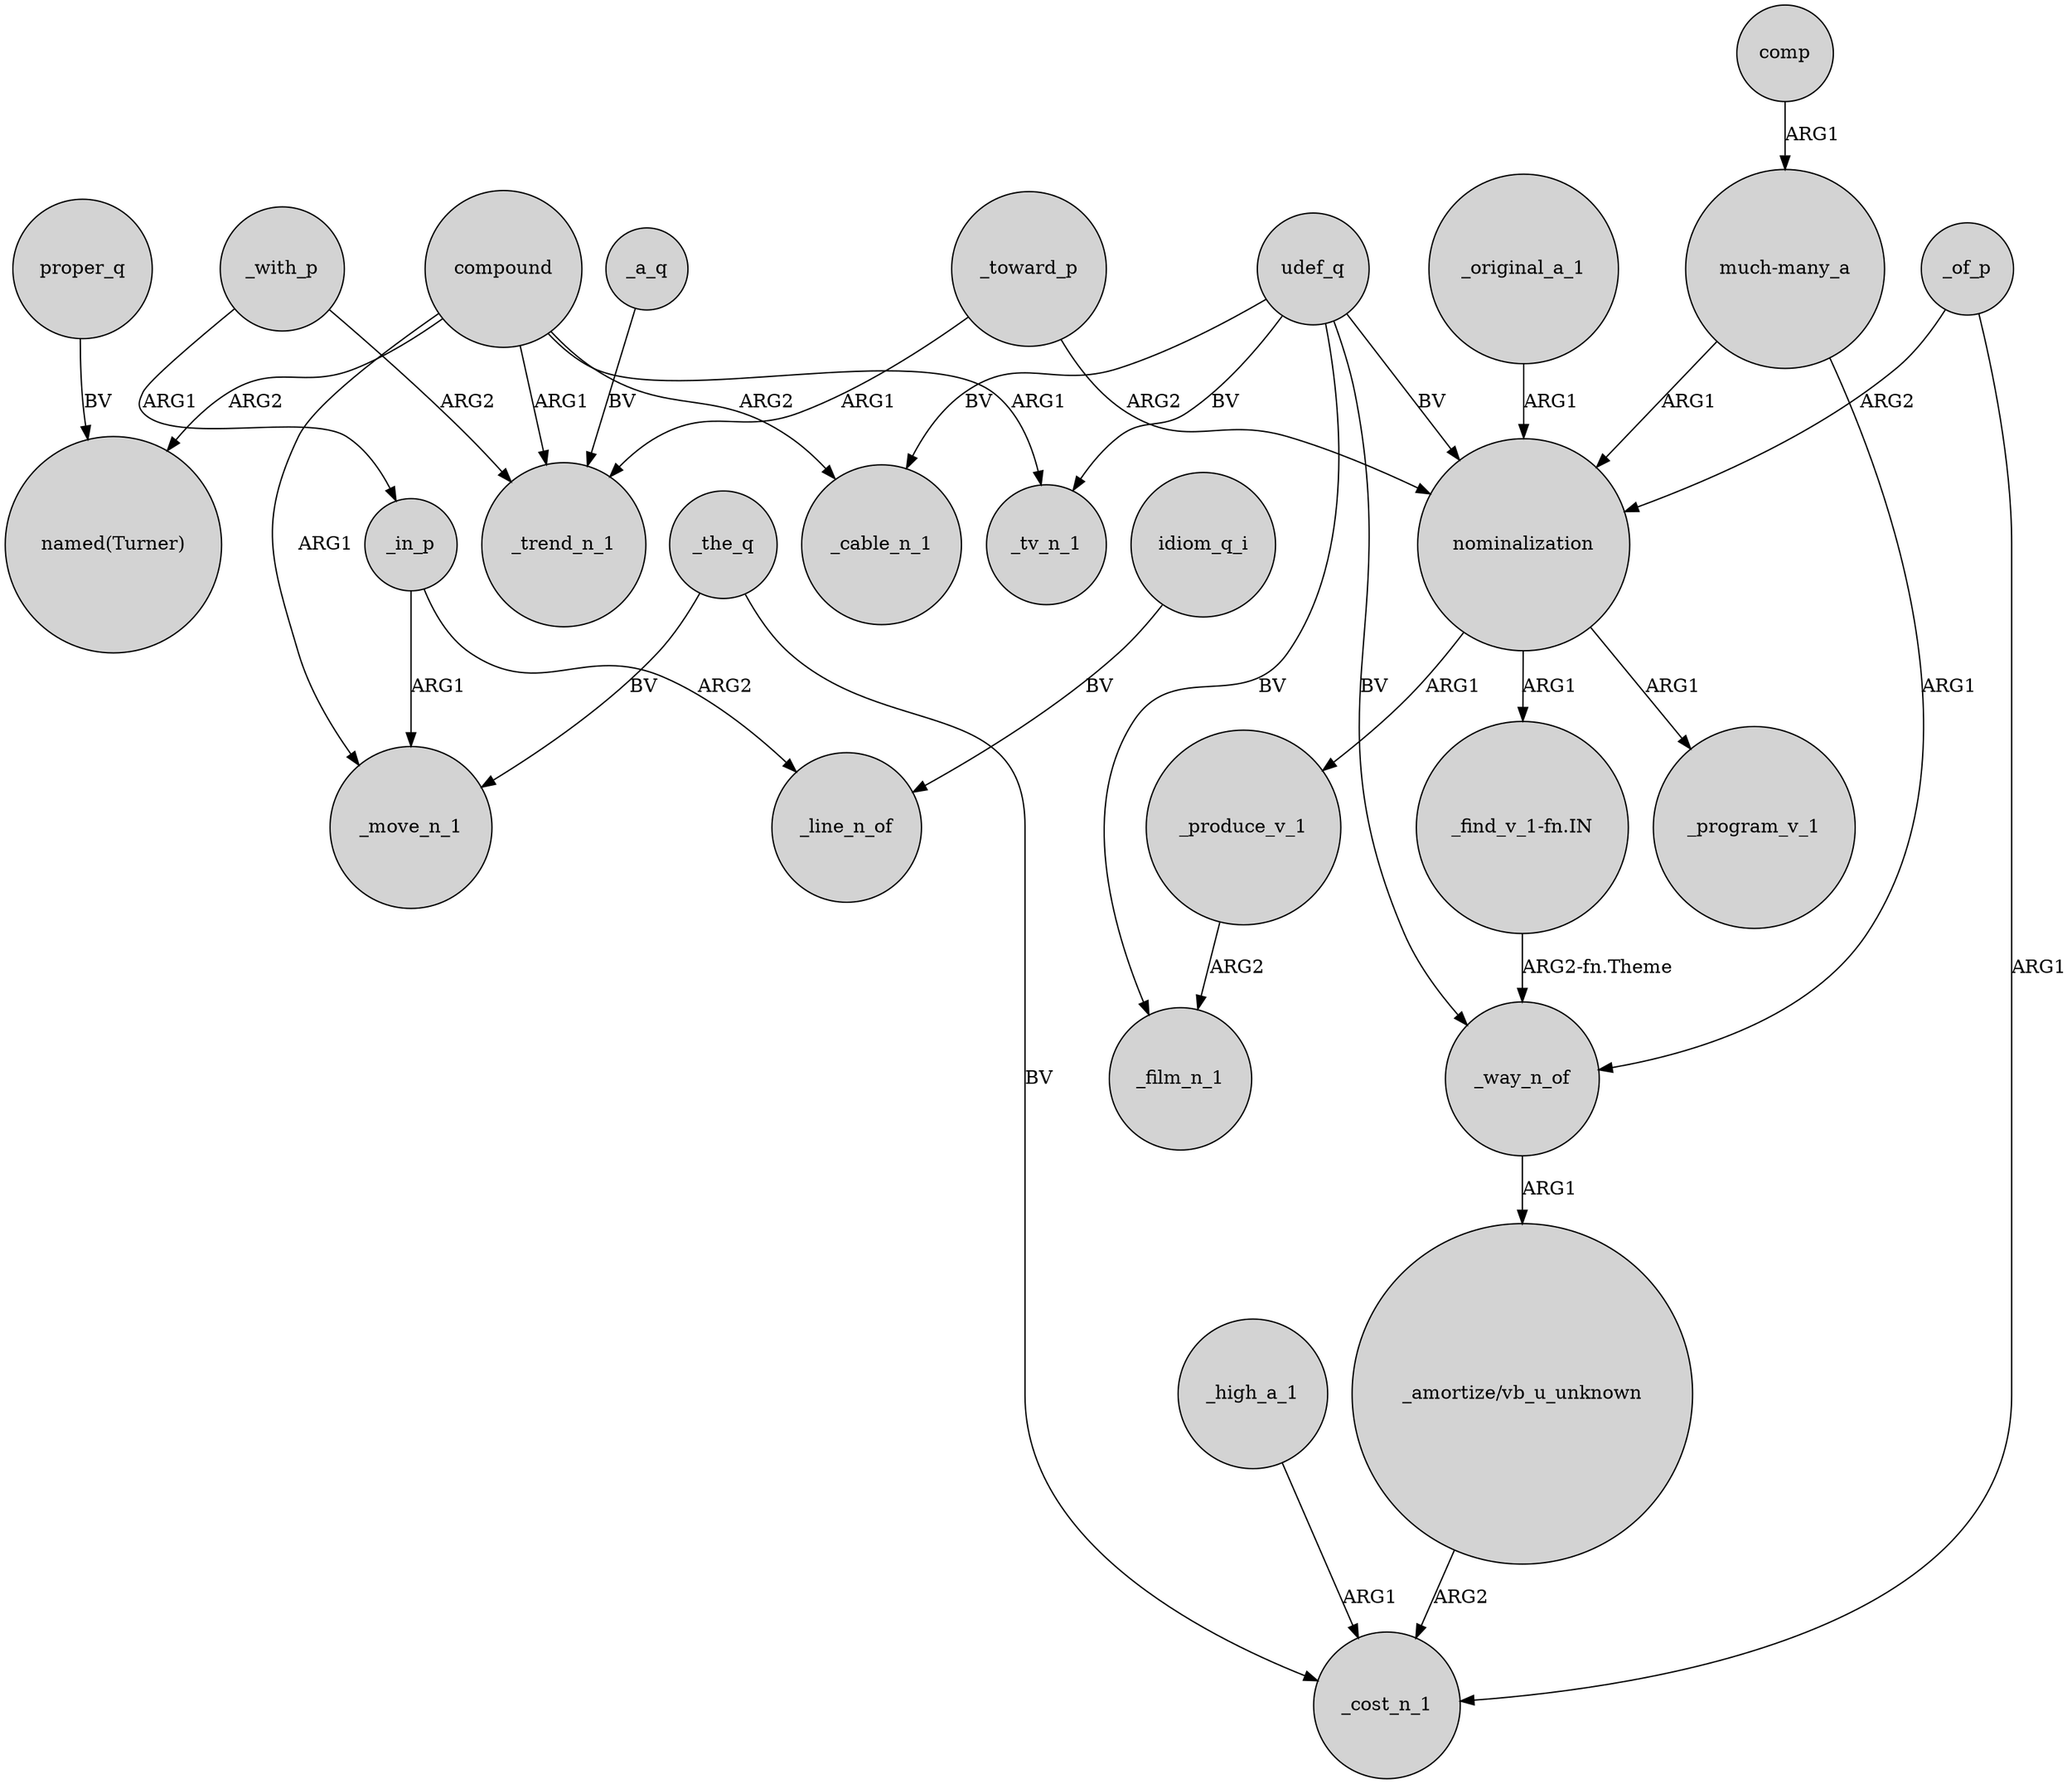 digraph {
	node [shape=circle style=filled]
	_in_p -> _move_n_1 [label=ARG1]
	"_find_v_1-fn.IN" -> _way_n_of [label="ARG2-fn.Theme"]
	proper_q -> "named(Turner)" [label=BV]
	_way_n_of -> "_amortize/vb_u_unknown" [label=ARG1]
	_high_a_1 -> _cost_n_1 [label=ARG1]
	udef_q -> _way_n_of [label=BV]
	udef_q -> _tv_n_1 [label=BV]
	_original_a_1 -> nominalization [label=ARG1]
	_toward_p -> _trend_n_1 [label=ARG1]
	_with_p -> _trend_n_1 [label=ARG2]
	"much-many_a" -> nominalization [label=ARG1]
	compound -> "named(Turner)" [label=ARG2]
	_toward_p -> nominalization [label=ARG2]
	_the_q -> _move_n_1 [label=BV]
	_the_q -> _cost_n_1 [label=BV]
	nominalization -> _program_v_1 [label=ARG1]
	_of_p -> _cost_n_1 [label=ARG1]
	nominalization -> "_find_v_1-fn.IN" [label=ARG1]
	compound -> _trend_n_1 [label=ARG1]
	compound -> _move_n_1 [label=ARG1]
	compound -> _tv_n_1 [label=ARG1]
	comp -> "much-many_a" [label=ARG1]
	_of_p -> nominalization [label=ARG2]
	udef_q -> _film_n_1 [label=BV]
	compound -> _cable_n_1 [label=ARG2]
	_a_q -> _trend_n_1 [label=BV]
	"much-many_a" -> _way_n_of [label=ARG1]
	_in_p -> _line_n_of [label=ARG2]
	udef_q -> nominalization [label=BV]
	udef_q -> _cable_n_1 [label=BV]
	"_amortize/vb_u_unknown" -> _cost_n_1 [label=ARG2]
	idiom_q_i -> _line_n_of [label=BV]
	nominalization -> _produce_v_1 [label=ARG1]
	_with_p -> _in_p [label=ARG1]
	_produce_v_1 -> _film_n_1 [label=ARG2]
}
